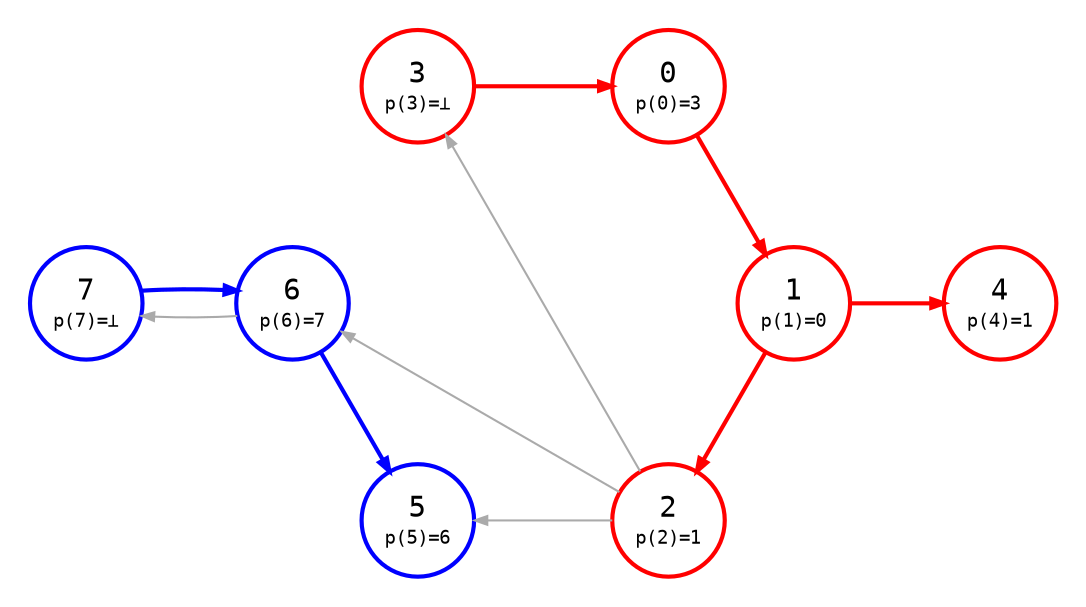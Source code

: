 digraph {
    node [shape=circle, fontname="monospace", style=bold, fixedsize=true, width="0.75"];
    edge [arrowsize=0.6, fontname="monospace", fontsize=9];
    layout=circo;
    scale=1.0;
    normalize=true;
    pad=0.2;
    splines=line;

    3, 0, 1, 2, 4 [style="bold"; color=red];
    7, 6, 5 [style=bold; color=blue];

    0 [
        label=<
            <table border="0" cellpadding="1" cellspacing="0">
                <tr>
                    <td>0</td>
                </tr>
                <tr>
                    <td><font point-size="9">p(0)=3</font></td>
                </tr>
            </table>
        >,
        color=red,
        style=bold
    ];

    1 [
        label=<
            <table border="0" cellpadding="1" cellspacing="0">
                <tr>
                    <td>1</td>
                </tr>
                <tr>
                    <td><font point-size="9">p(1)=0</font></td>
                </tr>
            </table>
        >,
        color=red,
        style=bold
    ];

    2 [
        label=<
            <table border="0" cellpadding="1" cellspacing="0">
                <tr>
                    <td>2</td>
                </tr>
                <tr>
                    <td><font point-size="9">p(2)=1</font></td>
                </tr>
            </table>
        >,
    ];

    3 [
        label=<
            <table border="0" cellpadding="1" cellspacing="0">
                <tr>
                    <td>3</td>
                </tr>
                <tr>
                    <td><font point-size="9">p(3)=⊥</font></td>
                </tr>
            </table>
        >,
    ];

    4 [
        label=<
            <table border="0" cellpadding="1" cellspacing="0">
                <tr>
                    <td>4</td>
                </tr>
                <tr>
                    <td><font point-size="9">p(4)=1</font></td>
                </tr>
            </table>
        >,
    ];

    5 [
        label=<
            <table border="0" cellpadding="1" cellspacing="0">
                <tr>
                    <td>5</td>
                </tr>
                <tr>
                    <td><font point-size="9">p(5)=6</font></td>
                </tr>
            </table>
        >,
    ];

    6 [
        label=<
            <table border="0" cellpadding="1" cellspacing="0">
                <tr>
                    <td>6</td>
                </tr>
                <tr>
                    <td><font point-size="9">p(6)=7</font></td>
                </tr>
            </table>
        >,
    ];

    7 [
        label=<
            <table border="0" cellpadding="1" cellspacing="0">
                <tr>
                    <td>7</td>
                </tr>
                <tr>
                    <td><font point-size="9">p(7)=⊥</font></td>
                </tr>
            </table>
        >,
    ];



    3 -> 0 [
        style=bold;
        color=red;
    ];

    0 -> 1 [style=bold; color=red];

    1 -> 2 [style=bold; color=red];

    1 -> 4 [style=bold; color=red];

    2 -> 3 [color="#aaaaaa"];

    2 -> 5 [color="#aaaaaa"];

    2 -> 6 [color="#aaaaaa"];

    6 -> 5 [style=bold; color=blue];

    6 -> 7 [color="#aaaaaa"];

    7 -> 6 [style=bold; color=blue];

    1 -> 5 [style=invis];

    // 5 -> 6 [style=invis];
}